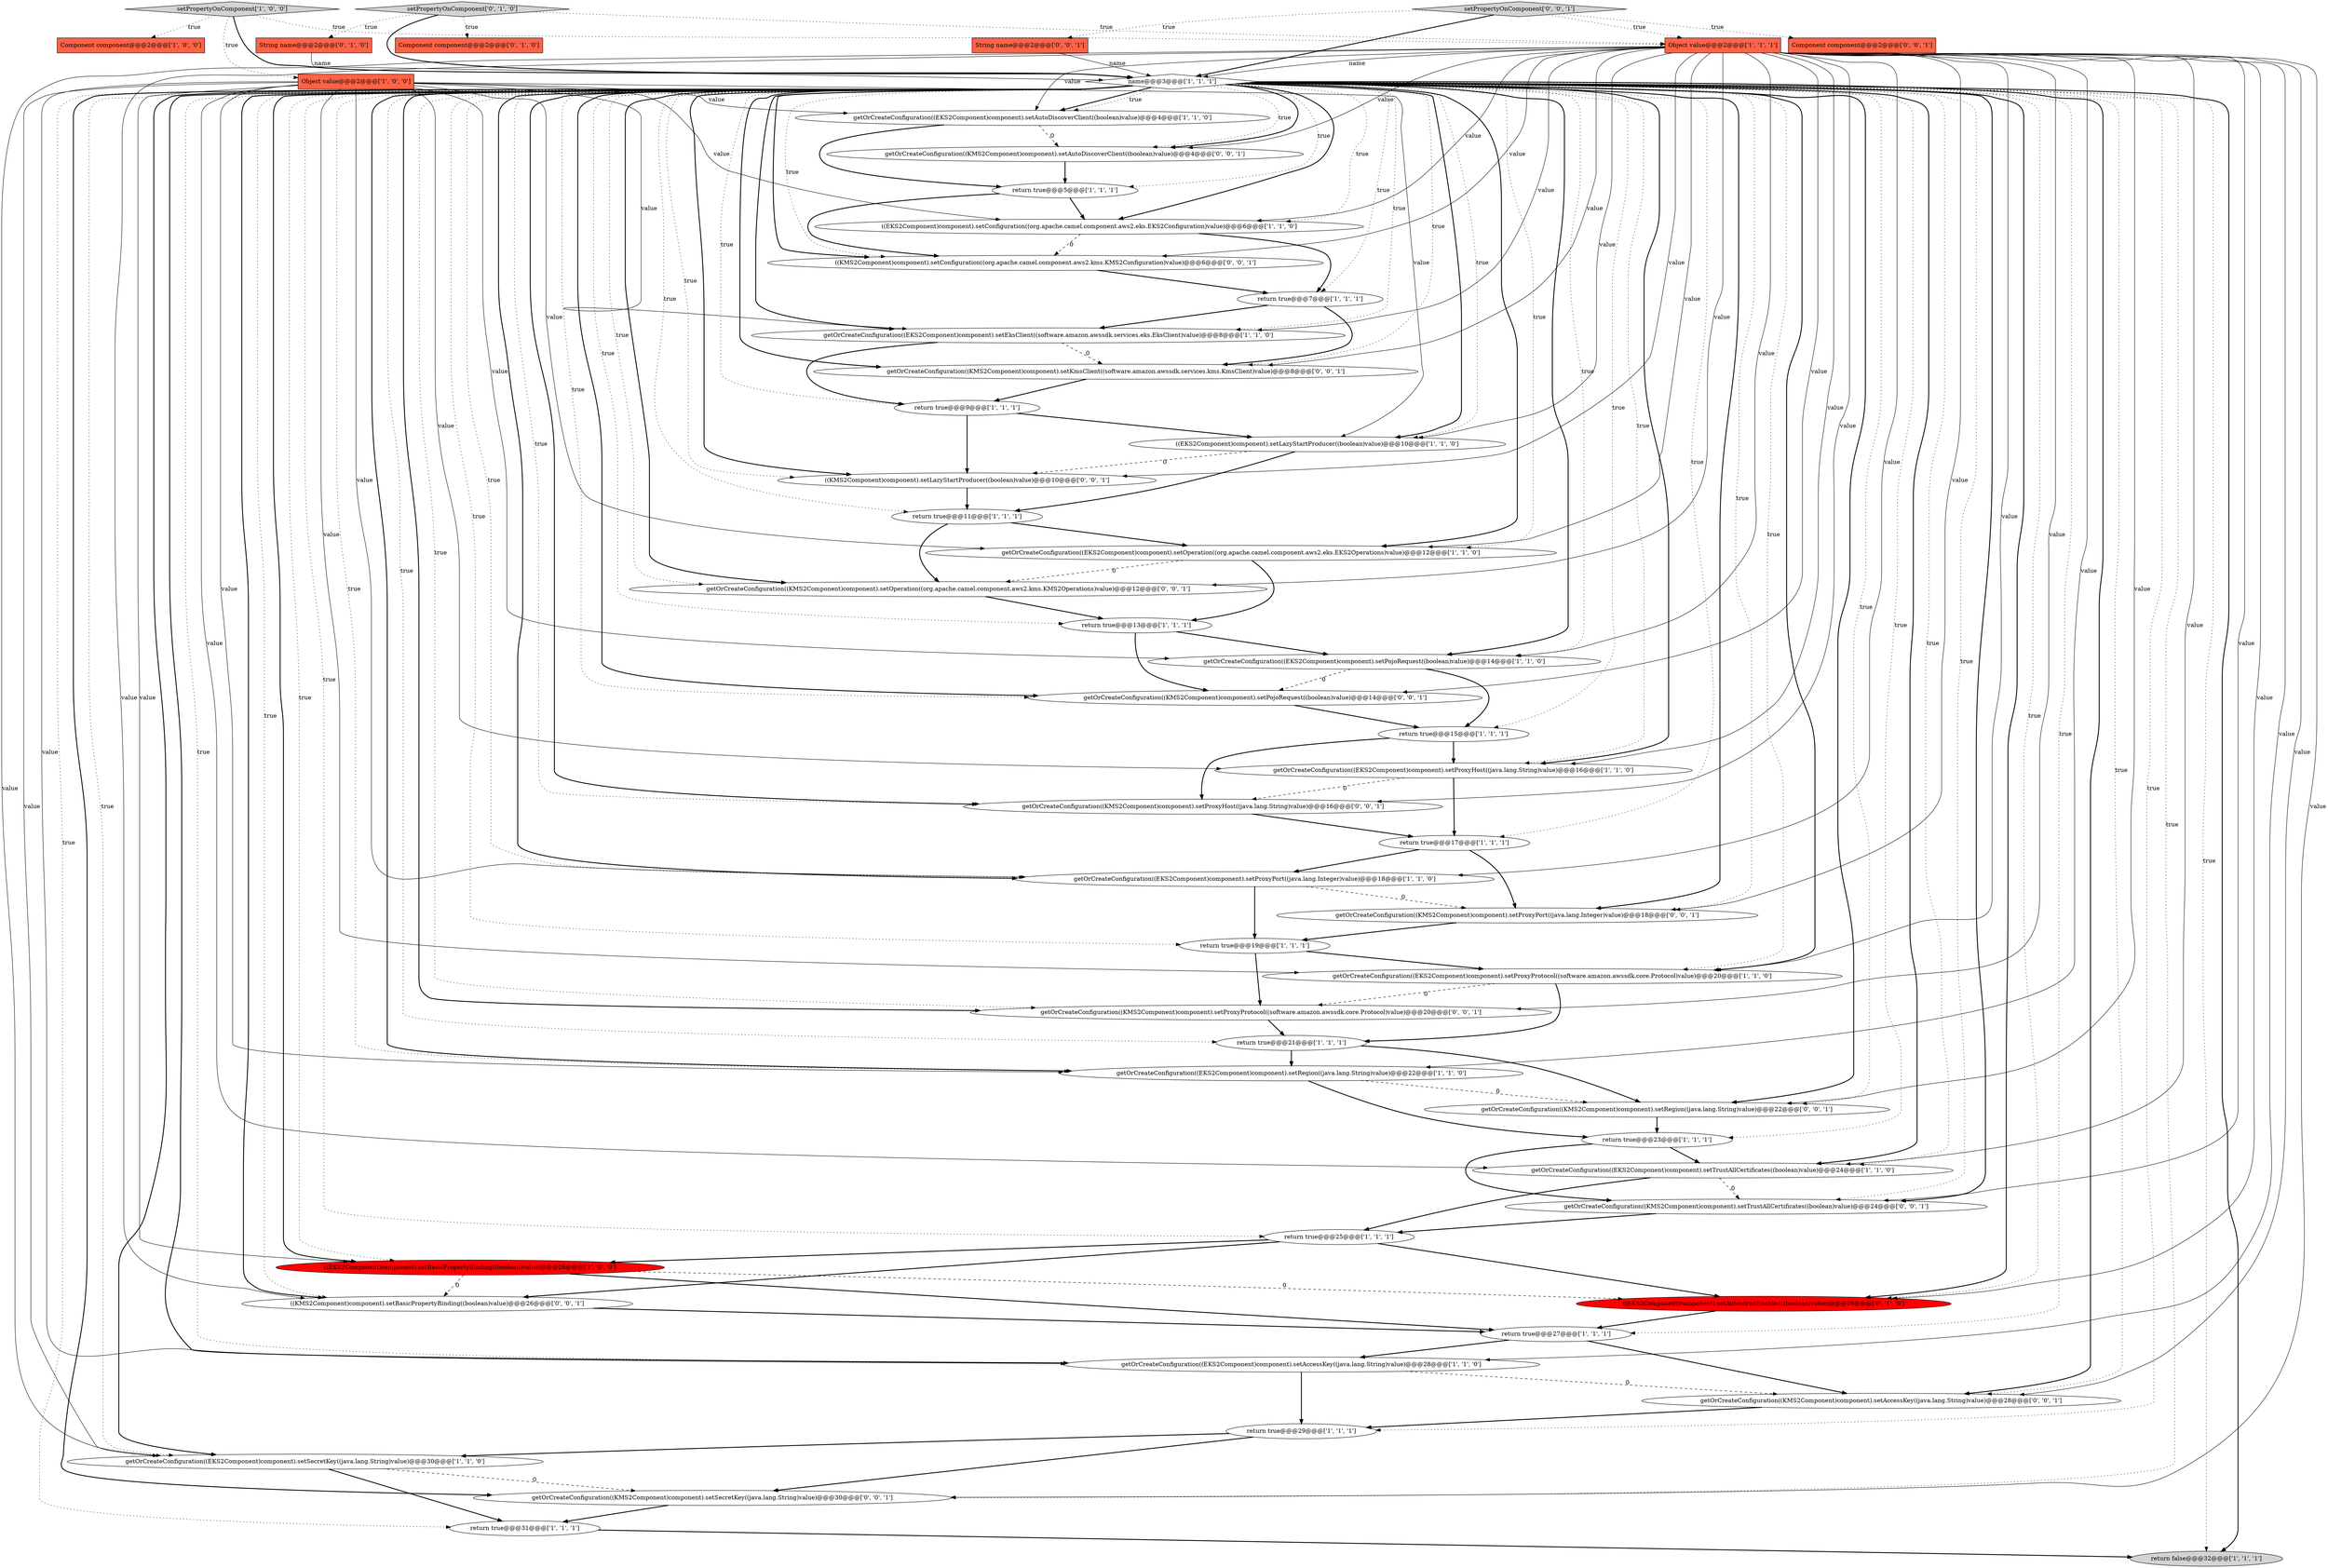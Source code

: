 digraph {
10 [style = filled, label = "return true@@@25@@@['1', '1', '1']", fillcolor = white, shape = ellipse image = "AAA0AAABBB1BBB"];
46 [style = filled, label = "String name@@@2@@@['0', '0', '1']", fillcolor = tomato, shape = box image = "AAA0AAABBB3BBB"];
16 [style = filled, label = "return false@@@32@@@['1', '1', '1']", fillcolor = lightgray, shape = ellipse image = "AAA0AAABBB1BBB"];
9 [style = filled, label = "getOrCreateConfiguration((EKS2Component)component).setRegion((java.lang.String)value)@@@22@@@['1', '1', '0']", fillcolor = white, shape = ellipse image = "AAA0AAABBB1BBB"];
11 [style = filled, label = "return true@@@21@@@['1', '1', '1']", fillcolor = white, shape = ellipse image = "AAA0AAABBB1BBB"];
13 [style = filled, label = "return true@@@5@@@['1', '1', '1']", fillcolor = white, shape = ellipse image = "AAA0AAABBB1BBB"];
14 [style = filled, label = "getOrCreateConfiguration((EKS2Component)component).setAutoDiscoverClient((boolean)value)@@@4@@@['1', '1', '0']", fillcolor = white, shape = ellipse image = "AAA0AAABBB1BBB"];
32 [style = filled, label = "((EKS2Component)component).setLazyStartProducer((boolean)value)@@@10@@@['1', '1', '0']", fillcolor = white, shape = ellipse image = "AAA0AAABBB1BBB"];
23 [style = filled, label = "return true@@@11@@@['1', '1', '1']", fillcolor = white, shape = ellipse image = "AAA0AAABBB1BBB"];
39 [style = filled, label = "getOrCreateConfiguration((KMS2Component)component).setPojoRequest((boolean)value)@@@14@@@['0', '0', '1']", fillcolor = white, shape = ellipse image = "AAA0AAABBB3BBB"];
19 [style = filled, label = "Object value@@@2@@@['1', '0', '0']", fillcolor = tomato, shape = box image = "AAA0AAABBB1BBB"];
38 [style = filled, label = "getOrCreateConfiguration((KMS2Component)component).setSecretKey((java.lang.String)value)@@@30@@@['0', '0', '1']", fillcolor = white, shape = ellipse image = "AAA0AAABBB3BBB"];
53 [style = filled, label = "getOrCreateConfiguration((KMS2Component)component).setProxyHost((java.lang.String)value)@@@16@@@['0', '0', '1']", fillcolor = white, shape = ellipse image = "AAA0AAABBB3BBB"];
24 [style = filled, label = "return true@@@17@@@['1', '1', '1']", fillcolor = white, shape = ellipse image = "AAA0AAABBB1BBB"];
29 [style = filled, label = "return true@@@15@@@['1', '1', '1']", fillcolor = white, shape = ellipse image = "AAA0AAABBB1BBB"];
49 [style = filled, label = "getOrCreateConfiguration((KMS2Component)component).setOperation((org.apache.camel.component.aws2.kms.KMS2Operations)value)@@@12@@@['0', '0', '1']", fillcolor = white, shape = ellipse image = "AAA0AAABBB3BBB"];
47 [style = filled, label = "Component component@@@2@@@['0', '0', '1']", fillcolor = tomato, shape = box image = "AAA0AAABBB3BBB"];
50 [style = filled, label = "getOrCreateConfiguration((KMS2Component)component).setAutoDiscoverClient((boolean)value)@@@4@@@['0', '0', '1']", fillcolor = white, shape = ellipse image = "AAA0AAABBB3BBB"];
30 [style = filled, label = "return true@@@31@@@['1', '1', '1']", fillcolor = white, shape = ellipse image = "AAA0AAABBB1BBB"];
7 [style = filled, label = "return true@@@27@@@['1', '1', '1']", fillcolor = white, shape = ellipse image = "AAA0AAABBB1BBB"];
40 [style = filled, label = "((KMS2Component)component).setBasicPropertyBinding((boolean)value)@@@26@@@['0', '0', '1']", fillcolor = white, shape = ellipse image = "AAA0AAABBB3BBB"];
31 [style = filled, label = "getOrCreateConfiguration((EKS2Component)component).setSecretKey((java.lang.String)value)@@@30@@@['1', '1', '0']", fillcolor = white, shape = ellipse image = "AAA0AAABBB1BBB"];
22 [style = filled, label = "return true@@@19@@@['1', '1', '1']", fillcolor = white, shape = ellipse image = "AAA0AAABBB1BBB"];
17 [style = filled, label = "return true@@@13@@@['1', '1', '1']", fillcolor = white, shape = ellipse image = "AAA0AAABBB1BBB"];
27 [style = filled, label = "return true@@@29@@@['1', '1', '1']", fillcolor = white, shape = ellipse image = "AAA0AAABBB1BBB"];
2 [style = filled, label = "getOrCreateConfiguration((EKS2Component)component).setEksClient((software.amazon.awssdk.services.eks.EksClient)value)@@@8@@@['1', '1', '0']", fillcolor = white, shape = ellipse image = "AAA0AAABBB1BBB"];
0 [style = filled, label = "getOrCreateConfiguration((EKS2Component)component).setProxyPort((java.lang.Integer)value)@@@18@@@['1', '1', '0']", fillcolor = white, shape = ellipse image = "AAA0AAABBB1BBB"];
28 [style = filled, label = "Object value@@@2@@@['1', '1', '1']", fillcolor = tomato, shape = box image = "AAA0AAABBB1BBB"];
12 [style = filled, label = "((EKS2Component)component).setConfiguration((org.apache.camel.component.aws2.eks.EKS2Configuration)value)@@@6@@@['1', '1', '0']", fillcolor = white, shape = ellipse image = "AAA0AAABBB1BBB"];
1 [style = filled, label = "getOrCreateConfiguration((EKS2Component)component).setAccessKey((java.lang.String)value)@@@28@@@['1', '1', '0']", fillcolor = white, shape = ellipse image = "AAA0AAABBB1BBB"];
54 [style = filled, label = "getOrCreateConfiguration((KMS2Component)component).setRegion((java.lang.String)value)@@@22@@@['0', '0', '1']", fillcolor = white, shape = ellipse image = "AAA0AAABBB3BBB"];
3 [style = filled, label = "getOrCreateConfiguration((EKS2Component)component).setProxyHost((java.lang.String)value)@@@16@@@['1', '1', '0']", fillcolor = white, shape = ellipse image = "AAA0AAABBB1BBB"];
44 [style = filled, label = "((KMS2Component)component).setLazyStartProducer((boolean)value)@@@10@@@['0', '0', '1']", fillcolor = white, shape = ellipse image = "AAA0AAABBB3BBB"];
48 [style = filled, label = "getOrCreateConfiguration((KMS2Component)component).setProxyProtocol((software.amazon.awssdk.core.Protocol)value)@@@20@@@['0', '0', '1']", fillcolor = white, shape = ellipse image = "AAA0AAABBB3BBB"];
25 [style = filled, label = "Component component@@@2@@@['1', '0', '0']", fillcolor = tomato, shape = box image = "AAA0AAABBB1BBB"];
36 [style = filled, label = "Component component@@@2@@@['0', '1', '0']", fillcolor = tomato, shape = box image = "AAA0AAABBB2BBB"];
37 [style = filled, label = "setPropertyOnComponent['0', '1', '0']", fillcolor = lightgray, shape = diamond image = "AAA0AAABBB2BBB"];
43 [style = filled, label = "((KMS2Component)component).setConfiguration((org.apache.camel.component.aws2.kms.KMS2Configuration)value)@@@6@@@['0', '0', '1']", fillcolor = white, shape = ellipse image = "AAA0AAABBB3BBB"];
5 [style = filled, label = "return true@@@23@@@['1', '1', '1']", fillcolor = white, shape = ellipse image = "AAA0AAABBB1BBB"];
8 [style = filled, label = "setPropertyOnComponent['1', '0', '0']", fillcolor = lightgray, shape = diamond image = "AAA0AAABBB1BBB"];
41 [style = filled, label = "setPropertyOnComponent['0', '0', '1']", fillcolor = lightgray, shape = diamond image = "AAA0AAABBB3BBB"];
42 [style = filled, label = "getOrCreateConfiguration((KMS2Component)component).setTrustAllCertificates((boolean)value)@@@24@@@['0', '0', '1']", fillcolor = white, shape = ellipse image = "AAA0AAABBB3BBB"];
52 [style = filled, label = "getOrCreateConfiguration((KMS2Component)component).setKmsClient((software.amazon.awssdk.services.kms.KmsClient)value)@@@8@@@['0', '0', '1']", fillcolor = white, shape = ellipse image = "AAA0AAABBB3BBB"];
18 [style = filled, label = "getOrCreateConfiguration((EKS2Component)component).setOperation((org.apache.camel.component.aws2.eks.EKS2Operations)value)@@@12@@@['1', '1', '0']", fillcolor = white, shape = ellipse image = "AAA0AAABBB1BBB"];
51 [style = filled, label = "getOrCreateConfiguration((KMS2Component)component).setAccessKey((java.lang.String)value)@@@28@@@['0', '0', '1']", fillcolor = white, shape = ellipse image = "AAA0AAABBB3BBB"];
33 [style = filled, label = "getOrCreateConfiguration((EKS2Component)component).setPojoRequest((boolean)value)@@@14@@@['1', '1', '0']", fillcolor = white, shape = ellipse image = "AAA0AAABBB1BBB"];
4 [style = filled, label = "getOrCreateConfiguration((EKS2Component)component).setTrustAllCertificates((boolean)value)@@@24@@@['1', '1', '0']", fillcolor = white, shape = ellipse image = "AAA0AAABBB1BBB"];
21 [style = filled, label = "return true@@@7@@@['1', '1', '1']", fillcolor = white, shape = ellipse image = "AAA0AAABBB1BBB"];
34 [style = filled, label = "((EKS2Component)component).setAutowiredEnabled((boolean)value)@@@26@@@['0', '1', '0']", fillcolor = red, shape = ellipse image = "AAA1AAABBB2BBB"];
26 [style = filled, label = "name@@@3@@@['1', '1', '1']", fillcolor = white, shape = diamond image = "AAA0AAABBB1BBB"];
6 [style = filled, label = "((EKS2Component)component).setBasicPropertyBinding((boolean)value)@@@26@@@['1', '0', '0']", fillcolor = red, shape = ellipse image = "AAA1AAABBB1BBB"];
35 [style = filled, label = "String name@@@2@@@['0', '1', '0']", fillcolor = tomato, shape = box image = "AAA0AAABBB2BBB"];
20 [style = filled, label = "getOrCreateConfiguration((EKS2Component)component).setProxyProtocol((software.amazon.awssdk.core.Protocol)value)@@@20@@@['1', '1', '0']", fillcolor = white, shape = ellipse image = "AAA0AAABBB1BBB"];
15 [style = filled, label = "return true@@@9@@@['1', '1', '1']", fillcolor = white, shape = ellipse image = "AAA0AAABBB1BBB"];
45 [style = filled, label = "getOrCreateConfiguration((KMS2Component)component).setProxyPort((java.lang.Integer)value)@@@18@@@['0', '0', '1']", fillcolor = white, shape = ellipse image = "AAA0AAABBB3BBB"];
8->28 [style = dotted, label="true"];
27->38 [style = bold, label=""];
32->23 [style = bold, label=""];
26->45 [style = dotted, label="true"];
3->24 [style = bold, label=""];
28->12 [style = solid, label="value"];
28->53 [style = solid, label="value"];
26->50 [style = dotted, label="true"];
26->34 [style = bold, label=""];
1->27 [style = bold, label=""];
26->12 [style = dotted, label="true"];
19->33 [style = solid, label="value"];
19->0 [style = solid, label="value"];
26->9 [style = bold, label=""];
28->50 [style = solid, label="value"];
26->40 [style = bold, label=""];
21->52 [style = bold, label=""];
6->34 [style = dashed, label="0"];
26->13 [style = dotted, label="true"];
26->22 [style = dotted, label="true"];
18->49 [style = dashed, label="0"];
11->9 [style = bold, label=""];
26->51 [style = bold, label=""];
21->2 [style = bold, label=""];
26->49 [style = dotted, label="true"];
12->43 [style = dashed, label="0"];
44->23 [style = bold, label=""];
26->12 [style = bold, label=""];
38->30 [style = bold, label=""];
28->43 [style = solid, label="value"];
26->30 [style = dotted, label="true"];
45->22 [style = bold, label=""];
26->52 [style = dotted, label="true"];
19->20 [style = solid, label="value"];
26->24 [style = dotted, label="true"];
2->15 [style = bold, label=""];
31->30 [style = bold, label=""];
9->5 [style = bold, label=""];
37->36 [style = dotted, label="true"];
26->16 [style = dotted, label="true"];
28->18 [style = solid, label="value"];
26->4 [style = dotted, label="true"];
54->5 [style = bold, label=""];
19->31 [style = solid, label="value"];
28->20 [style = solid, label="value"];
39->29 [style = bold, label=""];
23->49 [style = bold, label=""];
19->3 [style = solid, label="value"];
28->34 [style = solid, label="value"];
26->42 [style = bold, label=""];
32->44 [style = dashed, label="0"];
7->1 [style = bold, label=""];
26->32 [style = bold, label=""];
41->46 [style = dotted, label="true"];
37->26 [style = bold, label=""];
19->2 [style = solid, label="value"];
12->21 [style = bold, label=""];
26->2 [style = dotted, label="true"];
24->0 [style = bold, label=""];
26->44 [style = dotted, label="true"];
28->44 [style = solid, label="value"];
41->28 [style = dotted, label="true"];
26->1 [style = bold, label=""];
26->14 [style = bold, label=""];
26->49 [style = bold, label=""];
28->4 [style = solid, label="value"];
27->31 [style = bold, label=""];
26->20 [style = dotted, label="true"];
26->43 [style = bold, label=""];
26->23 [style = dotted, label="true"];
20->48 [style = dashed, label="0"];
26->9 [style = dotted, label="true"];
26->6 [style = bold, label=""];
26->4 [style = bold, label=""];
26->3 [style = dotted, label="true"];
28->1 [style = solid, label="value"];
33->29 [style = bold, label=""];
28->33 [style = solid, label="value"];
28->40 [style = solid, label="value"];
26->43 [style = dotted, label="true"];
26->53 [style = dotted, label="true"];
26->40 [style = dotted, label="true"];
28->45 [style = solid, label="value"];
26->0 [style = bold, label=""];
26->16 [style = bold, label=""];
7->51 [style = bold, label=""];
13->12 [style = bold, label=""];
31->38 [style = dashed, label="0"];
10->34 [style = bold, label=""];
22->20 [style = bold, label=""];
26->32 [style = dotted, label="true"];
28->48 [style = solid, label="value"];
26->14 [style = dotted, label="true"];
13->43 [style = bold, label=""];
46->26 [style = solid, label="name"];
17->39 [style = bold, label=""];
26->1 [style = dotted, label="true"];
53->24 [style = bold, label=""];
51->27 [style = bold, label=""];
26->18 [style = dotted, label="true"];
26->6 [style = dotted, label="true"];
28->14 [style = solid, label="value"];
49->17 [style = bold, label=""];
6->7 [style = bold, label=""];
26->48 [style = bold, label=""];
28->31 [style = solid, label="value"];
26->20 [style = bold, label=""];
8->19 [style = dotted, label="true"];
26->7 [style = dotted, label="true"];
52->15 [style = bold, label=""];
19->18 [style = solid, label="value"];
4->10 [style = bold, label=""];
8->25 [style = dotted, label="true"];
26->33 [style = dotted, label="true"];
26->42 [style = dotted, label="true"];
28->0 [style = solid, label="value"];
26->53 [style = bold, label=""];
22->48 [style = bold, label=""];
26->3 [style = bold, label=""];
26->27 [style = dotted, label="true"];
33->39 [style = dashed, label="0"];
28->54 [style = solid, label="value"];
15->44 [style = bold, label=""];
19->9 [style = solid, label="value"];
28->39 [style = solid, label="value"];
1->51 [style = dashed, label="0"];
50->13 [style = bold, label=""];
6->40 [style = dashed, label="0"];
26->54 [style = dotted, label="true"];
10->6 [style = bold, label=""];
3->53 [style = dashed, label="0"];
24->45 [style = bold, label=""];
28->42 [style = solid, label="value"];
37->35 [style = dotted, label="true"];
19->4 [style = solid, label="value"];
26->31 [style = dotted, label="true"];
26->52 [style = bold, label=""];
26->31 [style = bold, label=""];
19->1 [style = solid, label="value"];
26->38 [style = dotted, label="true"];
26->54 [style = bold, label=""];
26->44 [style = bold, label=""];
48->11 [style = bold, label=""];
26->17 [style = dotted, label="true"];
28->9 [style = solid, label="value"];
28->2 [style = solid, label="value"];
5->4 [style = bold, label=""];
19->32 [style = solid, label="value"];
41->47 [style = dotted, label="true"];
26->15 [style = dotted, label="true"];
10->40 [style = bold, label=""];
28->26 [style = solid, label="name"];
28->51 [style = solid, label="value"];
28->38 [style = solid, label="value"];
26->11 [style = dotted, label="true"];
14->13 [style = bold, label=""];
23->18 [style = bold, label=""];
14->50 [style = dashed, label="0"];
11->54 [style = bold, label=""];
0->45 [style = dashed, label="0"];
20->11 [style = bold, label=""];
29->53 [style = bold, label=""];
43->21 [style = bold, label=""];
26->34 [style = dotted, label="true"];
26->48 [style = dotted, label="true"];
26->39 [style = dotted, label="true"];
28->3 [style = solid, label="value"];
29->3 [style = bold, label=""];
19->12 [style = solid, label="value"];
18->17 [style = bold, label=""];
34->7 [style = bold, label=""];
17->33 [style = bold, label=""];
2->52 [style = dashed, label="0"];
19->6 [style = solid, label="value"];
19->14 [style = solid, label="value"];
26->39 [style = bold, label=""];
28->32 [style = solid, label="value"];
26->38 [style = bold, label=""];
26->2 [style = bold, label=""];
40->7 [style = bold, label=""];
28->52 [style = solid, label="value"];
35->26 [style = solid, label="name"];
26->50 [style = bold, label=""];
26->21 [style = dotted, label="true"];
26->10 [style = dotted, label="true"];
0->22 [style = bold, label=""];
42->10 [style = bold, label=""];
4->42 [style = dashed, label="0"];
26->29 [style = dotted, label="true"];
26->51 [style = dotted, label="true"];
37->28 [style = dotted, label="true"];
26->45 [style = bold, label=""];
41->26 [style = bold, label=""];
28->49 [style = solid, label="value"];
5->42 [style = bold, label=""];
15->32 [style = bold, label=""];
30->16 [style = bold, label=""];
26->33 [style = bold, label=""];
9->54 [style = dashed, label="0"];
26->5 [style = dotted, label="true"];
26->0 [style = dotted, label="true"];
26->18 [style = bold, label=""];
8->26 [style = bold, label=""];
}

